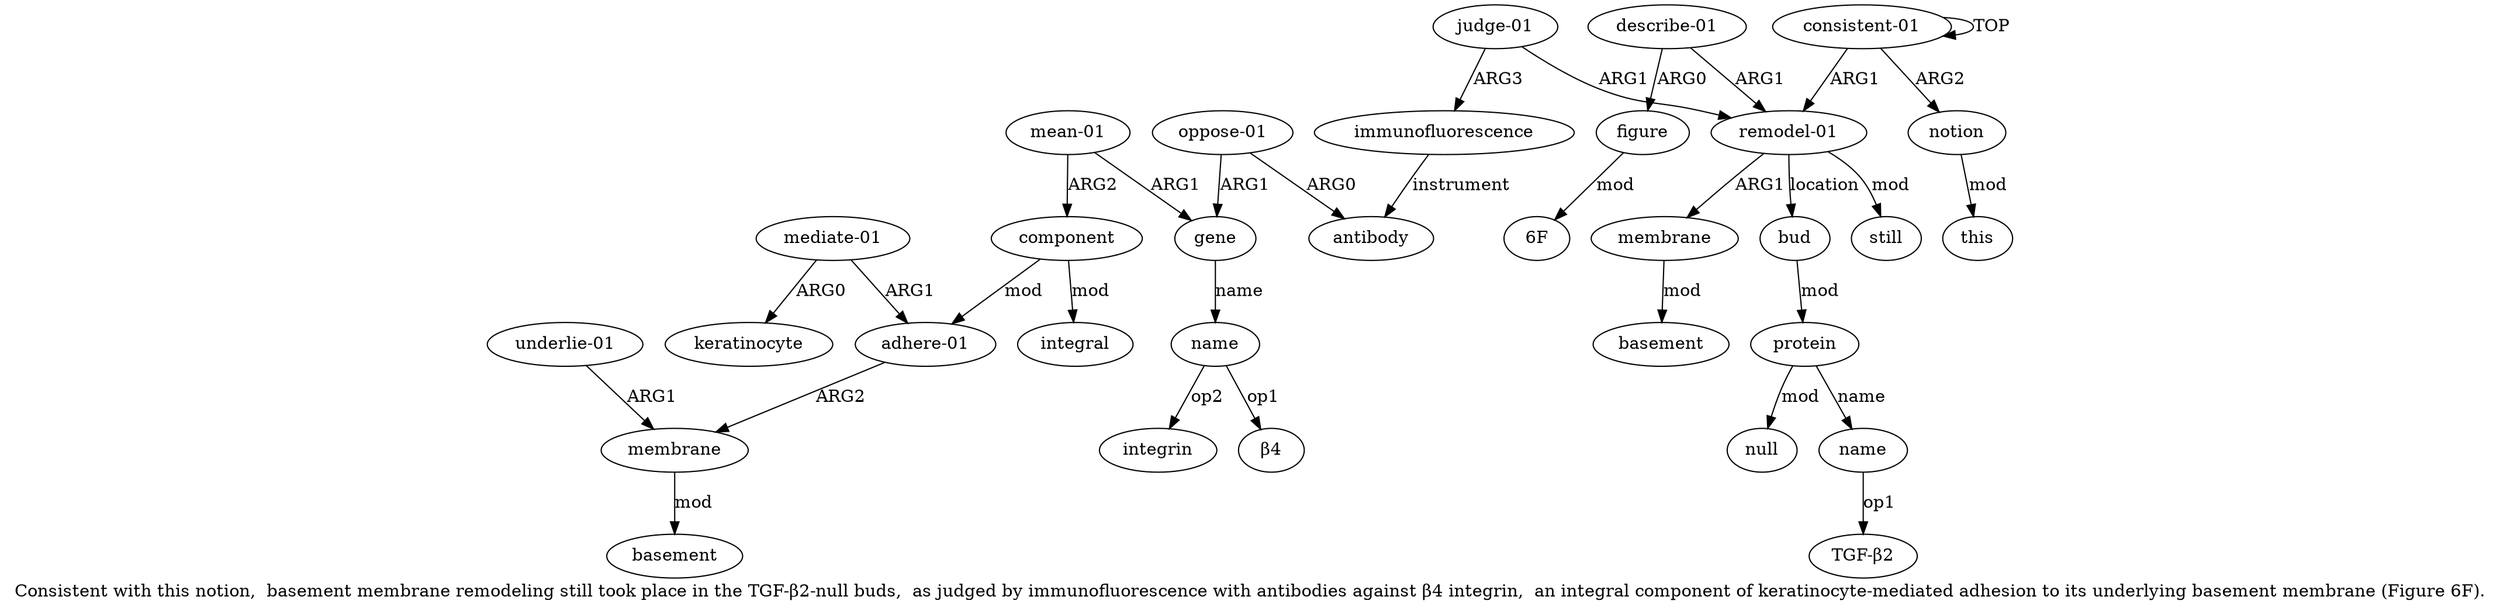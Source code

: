 digraph  {
	graph [label="Consistent with this notion,  basement membrane remodeling still took place in the TGF-β2-null buds,  as judged by immunofluorescence \
with antibodies against β4 integrin,  an integral component of keratinocyte-mediated adhesion to its underlying basement membrane (\
Figure 6F)."];
	node [label="\N"];
	a20	 [color=black,
		gold_ind=20,
		gold_label=basement,
		label=basement,
		test_ind=20,
		test_label=basement];
	a21	 [color=black,
		gold_ind=21,
		gold_label="underlie-01",
		label="underlie-01",
		test_ind=21,
		test_label="underlie-01"];
	a19	 [color=black,
		gold_ind=19,
		gold_label=membrane,
		label=membrane,
		test_ind=19,
		test_label=membrane];
	a21 -> a19 [key=0,
	color=black,
	gold_label=ARG1,
	label=ARG1,
	test_label=ARG1];
a22 [color=black,
	gold_ind=22,
	gold_label="mediate-01",
	label="mediate-01",
	test_ind=22,
	test_label="mediate-01"];
a23 [color=black,
	gold_ind=23,
	gold_label=keratinocyte,
	label=keratinocyte,
	test_ind=23,
	test_label=keratinocyte];
a22 -> a23 [key=0,
color=black,
gold_label=ARG0,
label=ARG0,
test_label=ARG0];
a18 [color=black,
gold_ind=18,
gold_label="adhere-01",
label="adhere-01",
test_ind=18,
test_label="adhere-01"];
a22 -> a18 [key=0,
color=black,
gold_label=ARG1,
label=ARG1,
test_label=ARG1];
a24 [color=black,
gold_ind=24,
gold_label="describe-01",
label="describe-01",
test_ind=24,
test_label="describe-01"];
a25 [color=black,
gold_ind=25,
gold_label=figure,
label=figure,
test_ind=25,
test_label=figure];
a24 -> a25 [key=0,
color=black,
gold_label=ARG0,
label=ARG0,
test_label=ARG0];
a1 [color=black,
gold_ind=1,
gold_label="remodel-01",
label="remodel-01",
test_ind=1,
test_label="remodel-01"];
a24 -> a1 [key=0,
color=black,
gold_label=ARG1,
label=ARG1,
test_label=ARG1];
"a25 6F" [color=black,
gold_ind=-1,
gold_label="6F",
label="6F",
test_ind=-1,
test_label="6F"];
a25 -> "a25 6F" [key=0,
color=black,
gold_label=mod,
label=mod,
test_label=mod];
a26 [color=black,
gold_ind=26,
gold_label=notion,
label=notion,
test_ind=26,
test_label=notion];
a27 [color=black,
gold_ind=27,
gold_label=this,
label=this,
test_ind=27,
test_label=this];
a26 -> a27 [key=0,
color=black,
gold_label=mod,
label=mod,
test_label=mod];
"a14 integrin" [color=black,
gold_ind=-1,
gold_label=integrin,
label=integrin,
test_ind=-1,
test_label=integrin];
"a14 β4" [color=black,
gold_ind=-1,
gold_label=β4,
label=β4,
test_ind=-1,
test_label=β4];
a15 [color=black,
gold_ind=15,
gold_label="mean-01",
label="mean-01",
test_ind=15,
test_label="mean-01"];
a16 [color=black,
gold_ind=16,
gold_label=component,
label=component,
test_ind=16,
test_label=component];
a15 -> a16 [key=0,
color=black,
gold_label=ARG2,
label=ARG2,
test_label=ARG2];
a13 [color=black,
gold_ind=13,
gold_label=gene,
label=gene,
test_ind=13,
test_label=gene];
a15 -> a13 [key=0,
color=black,
gold_label=ARG1,
label=ARG1,
test_label=ARG1];
a14 [color=black,
gold_ind=14,
gold_label=name,
label=name,
test_ind=14,
test_label=name];
a14 -> "a14 integrin" [key=0,
color=black,
gold_label=op2,
label=op2,
test_label=op2];
a14 -> "a14 β4" [key=0,
color=black,
gold_label=op1,
label=op1,
test_label=op1];
a17 [color=black,
gold_ind=17,
gold_label=integral,
label=integral,
test_ind=17,
test_label=integral];
a16 -> a17 [key=0,
color=black,
gold_label=mod,
label=mod,
test_label=mod];
a16 -> a18 [key=0,
color=black,
gold_label=mod,
label=mod,
test_label=mod];
a11 [color=black,
gold_ind=11,
gold_label=antibody,
label=antibody,
test_ind=11,
test_label=antibody];
a10 [color=black,
gold_ind=10,
gold_label=immunofluorescence,
label=immunofluorescence,
test_ind=10,
test_label=immunofluorescence];
a10 -> a11 [key=0,
color=black,
gold_label=instrument,
label=instrument,
test_label=instrument];
a13 -> a14 [key=0,
color=black,
gold_label=name,
label=name,
test_label=name];
a12 [color=black,
gold_ind=12,
gold_label="oppose-01",
label="oppose-01",
test_ind=12,
test_label="oppose-01"];
a12 -> a11 [key=0,
color=black,
gold_label=ARG0,
label=ARG0,
test_label=ARG0];
a12 -> a13 [key=0,
color=black,
gold_label=ARG1,
label=ARG1,
test_label=ARG1];
a19 -> a20 [key=0,
color=black,
gold_label=mod,
label=mod,
test_label=mod];
a18 -> a19 [key=0,
color=black,
gold_label=ARG2,
label=ARG2,
test_label=ARG2];
a2 [color=black,
gold_ind=2,
gold_label=membrane,
label=membrane,
test_ind=2,
test_label=membrane];
a1 -> a2 [key=0,
color=black,
gold_label=ARG1,
label=ARG1,
test_label=ARG1];
a4 [color=black,
gold_ind=4,
gold_label=bud,
label=bud,
test_ind=4,
test_label=bud];
a1 -> a4 [key=0,
color=black,
gold_label=location,
label=location,
test_label=location];
a8 [color=black,
gold_ind=8,
gold_label=still,
label=still,
test_ind=8,
test_label=still];
a1 -> a8 [key=0,
color=black,
gold_label=mod,
label=mod,
test_label=mod];
a0 [color=black,
gold_ind=0,
gold_label="consistent-01",
label="consistent-01",
test_ind=0,
test_label="consistent-01"];
a0 -> a26 [key=0,
color=black,
gold_label=ARG2,
label=ARG2,
test_label=ARG2];
a0 -> a1 [key=0,
color=black,
gold_label=ARG1,
label=ARG1,
test_label=ARG1];
a0 -> a0 [key=0,
color=black,
gold_label=TOP,
label=TOP,
test_label=TOP];
a3 [color=black,
gold_ind=3,
gold_label=basement,
label=basement,
test_ind=3,
test_label=basement];
a2 -> a3 [key=0,
color=black,
gold_label=mod,
label=mod,
test_label=mod];
a5 [color=black,
gold_ind=5,
gold_label=protein,
label=protein,
test_ind=5,
test_label=protein];
a7 [color=black,
gold_ind=7,
gold_label=null,
label=null,
test_ind=7,
test_label=null];
a5 -> a7 [key=0,
color=black,
gold_label=mod,
label=mod,
test_label=mod];
a6 [color=black,
gold_ind=6,
gold_label=name,
label=name,
test_ind=6,
test_label=name];
a5 -> a6 [key=0,
color=black,
gold_label=name,
label=name,
test_label=name];
a4 -> a5 [key=0,
color=black,
gold_label=mod,
label=mod,
test_label=mod];
"a6 TGF-β2" [color=black,
gold_ind=-1,
gold_label="TGF-β2",
label="TGF-β2",
test_ind=-1,
test_label="TGF-β2"];
a6 -> "a6 TGF-β2" [key=0,
color=black,
gold_label=op1,
label=op1,
test_label=op1];
a9 [color=black,
gold_ind=9,
gold_label="judge-01",
label="judge-01",
test_ind=9,
test_label="judge-01"];
a9 -> a10 [key=0,
color=black,
gold_label=ARG3,
label=ARG3,
test_label=ARG3];
a9 -> a1 [key=0,
color=black,
gold_label=ARG1,
label=ARG1,
test_label=ARG1];
}
